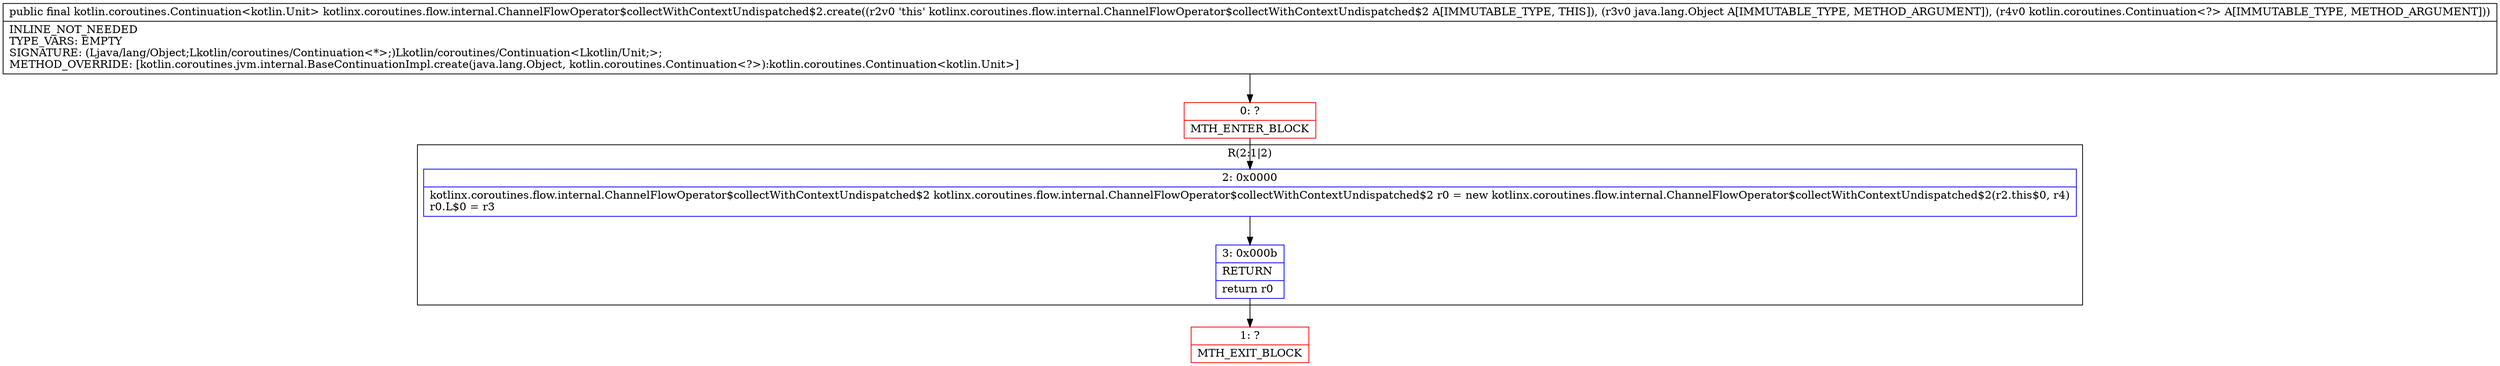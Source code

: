 digraph "CFG forkotlinx.coroutines.flow.internal.ChannelFlowOperator$collectWithContextUndispatched$2.create(Ljava\/lang\/Object;Lkotlin\/coroutines\/Continuation;)Lkotlin\/coroutines\/Continuation;" {
subgraph cluster_Region_802238531 {
label = "R(2:1|2)";
node [shape=record,color=blue];
Node_2 [shape=record,label="{2\:\ 0x0000|kotlinx.coroutines.flow.internal.ChannelFlowOperator$collectWithContextUndispatched$2 kotlinx.coroutines.flow.internal.ChannelFlowOperator$collectWithContextUndispatched$2 r0 = new kotlinx.coroutines.flow.internal.ChannelFlowOperator$collectWithContextUndispatched$2(r2.this$0, r4)\lr0.L$0 = r3\l}"];
Node_3 [shape=record,label="{3\:\ 0x000b|RETURN\l|return r0\l}"];
}
Node_0 [shape=record,color=red,label="{0\:\ ?|MTH_ENTER_BLOCK\l}"];
Node_1 [shape=record,color=red,label="{1\:\ ?|MTH_EXIT_BLOCK\l}"];
MethodNode[shape=record,label="{public final kotlin.coroutines.Continuation\<kotlin.Unit\> kotlinx.coroutines.flow.internal.ChannelFlowOperator$collectWithContextUndispatched$2.create((r2v0 'this' kotlinx.coroutines.flow.internal.ChannelFlowOperator$collectWithContextUndispatched$2 A[IMMUTABLE_TYPE, THIS]), (r3v0 java.lang.Object A[IMMUTABLE_TYPE, METHOD_ARGUMENT]), (r4v0 kotlin.coroutines.Continuation\<?\> A[IMMUTABLE_TYPE, METHOD_ARGUMENT]))  | INLINE_NOT_NEEDED\lTYPE_VARS: EMPTY\lSIGNATURE: (Ljava\/lang\/Object;Lkotlin\/coroutines\/Continuation\<*\>;)Lkotlin\/coroutines\/Continuation\<Lkotlin\/Unit;\>;\lMETHOD_OVERRIDE: [kotlin.coroutines.jvm.internal.BaseContinuationImpl.create(java.lang.Object, kotlin.coroutines.Continuation\<?\>):kotlin.coroutines.Continuation\<kotlin.Unit\>]\l}"];
MethodNode -> Node_0;Node_2 -> Node_3;
Node_3 -> Node_1;
Node_0 -> Node_2;
}

